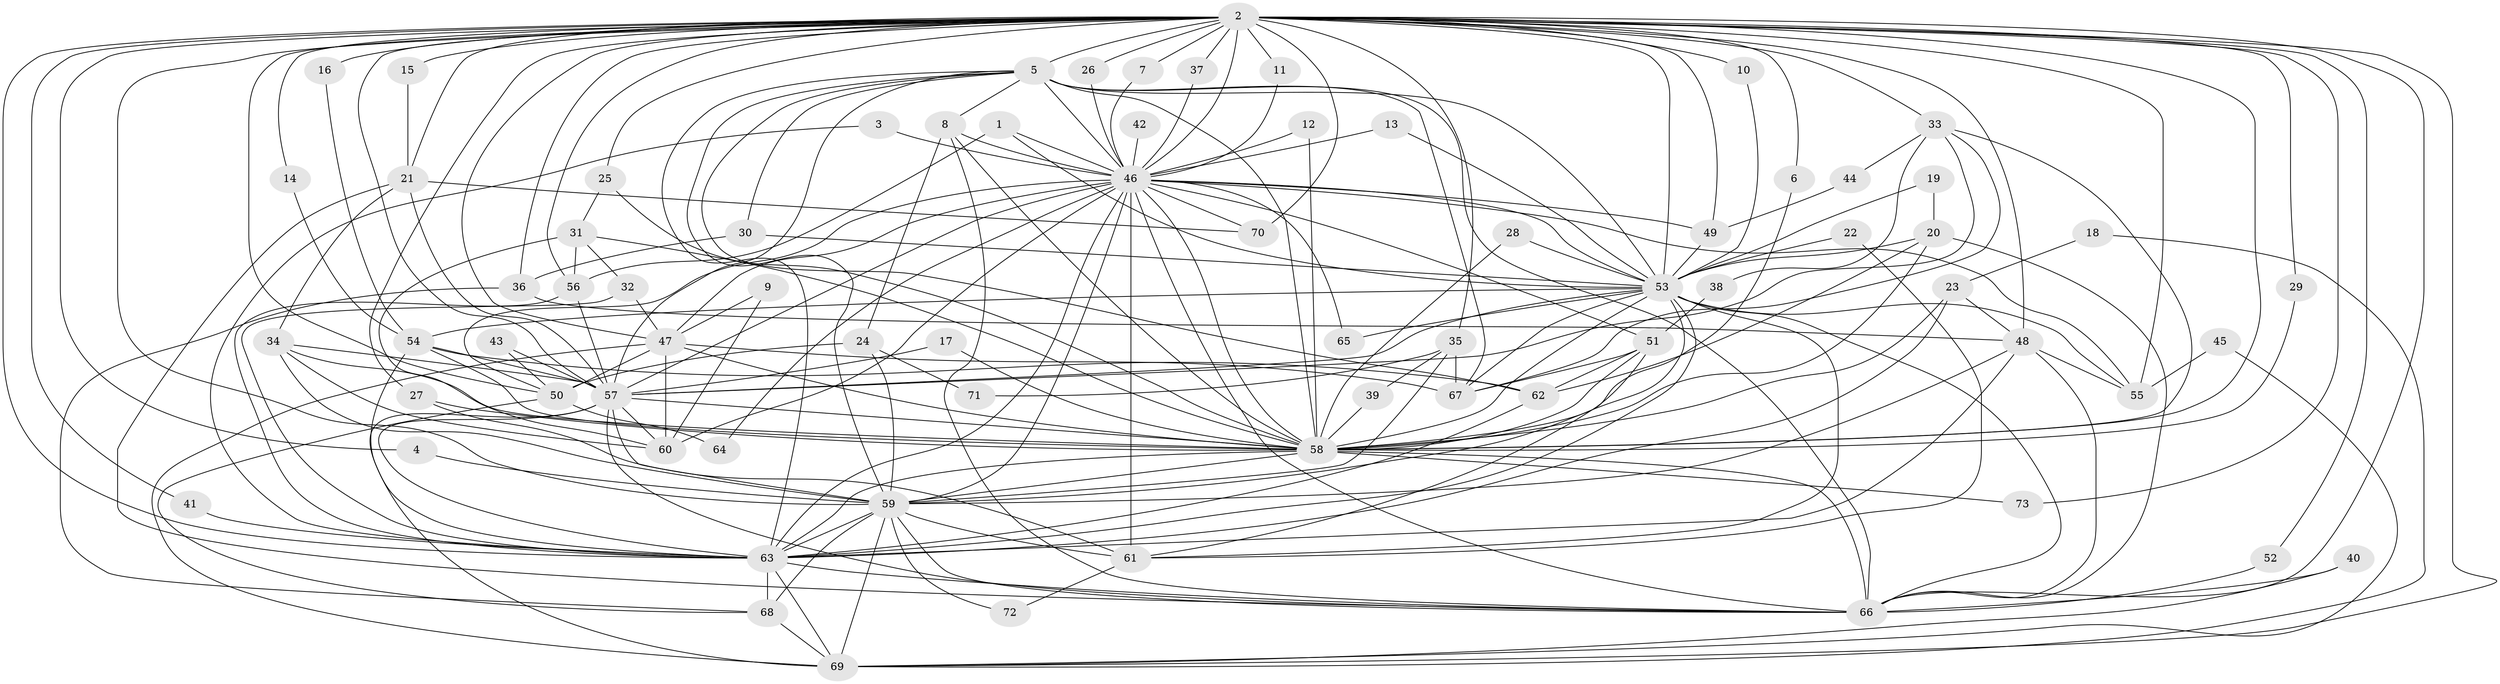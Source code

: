 // original degree distribution, {29: 0.00684931506849315, 24: 0.00684931506849315, 13: 0.00684931506849315, 23: 0.00684931506849315, 25: 0.00684931506849315, 19: 0.0136986301369863, 32: 0.00684931506849315, 35: 0.00684931506849315, 20: 0.00684931506849315, 4: 0.1095890410958904, 3: 0.1232876712328767, 7: 0.0136986301369863, 10: 0.00684931506849315, 8: 0.0136986301369863, 5: 0.06164383561643835, 2: 0.5753424657534246, 6: 0.0273972602739726}
// Generated by graph-tools (version 1.1) at 2025/25/03/09/25 03:25:38]
// undirected, 73 vertices, 206 edges
graph export_dot {
graph [start="1"]
  node [color=gray90,style=filled];
  1;
  2;
  3;
  4;
  5;
  6;
  7;
  8;
  9;
  10;
  11;
  12;
  13;
  14;
  15;
  16;
  17;
  18;
  19;
  20;
  21;
  22;
  23;
  24;
  25;
  26;
  27;
  28;
  29;
  30;
  31;
  32;
  33;
  34;
  35;
  36;
  37;
  38;
  39;
  40;
  41;
  42;
  43;
  44;
  45;
  46;
  47;
  48;
  49;
  50;
  51;
  52;
  53;
  54;
  55;
  56;
  57;
  58;
  59;
  60;
  61;
  62;
  63;
  64;
  65;
  66;
  67;
  68;
  69;
  70;
  71;
  72;
  73;
  1 -- 46 [weight=1.0];
  1 -- 53 [weight=1.0];
  1 -- 56 [weight=1.0];
  2 -- 4 [weight=1.0];
  2 -- 5 [weight=2.0];
  2 -- 6 [weight=1.0];
  2 -- 7 [weight=1.0];
  2 -- 10 [weight=1.0];
  2 -- 11 [weight=1.0];
  2 -- 14 [weight=1.0];
  2 -- 15 [weight=1.0];
  2 -- 16 [weight=1.0];
  2 -- 21 [weight=2.0];
  2 -- 25 [weight=1.0];
  2 -- 26 [weight=2.0];
  2 -- 27 [weight=1.0];
  2 -- 29 [weight=1.0];
  2 -- 33 [weight=1.0];
  2 -- 35 [weight=1.0];
  2 -- 36 [weight=1.0];
  2 -- 37 [weight=1.0];
  2 -- 41 [weight=1.0];
  2 -- 46 [weight=2.0];
  2 -- 47 [weight=1.0];
  2 -- 48 [weight=2.0];
  2 -- 49 [weight=2.0];
  2 -- 50 [weight=1.0];
  2 -- 52 [weight=1.0];
  2 -- 53 [weight=4.0];
  2 -- 55 [weight=2.0];
  2 -- 56 [weight=1.0];
  2 -- 57 [weight=2.0];
  2 -- 58 [weight=4.0];
  2 -- 59 [weight=3.0];
  2 -- 63 [weight=2.0];
  2 -- 66 [weight=2.0];
  2 -- 69 [weight=1.0];
  2 -- 70 [weight=1.0];
  2 -- 73 [weight=1.0];
  3 -- 46 [weight=1.0];
  3 -- 63 [weight=1.0];
  4 -- 59 [weight=1.0];
  5 -- 8 [weight=1.0];
  5 -- 30 [weight=1.0];
  5 -- 46 [weight=1.0];
  5 -- 53 [weight=1.0];
  5 -- 57 [weight=1.0];
  5 -- 58 [weight=1.0];
  5 -- 59 [weight=1.0];
  5 -- 62 [weight=1.0];
  5 -- 63 [weight=1.0];
  5 -- 66 [weight=1.0];
  5 -- 67 [weight=1.0];
  6 -- 58 [weight=1.0];
  7 -- 46 [weight=1.0];
  8 -- 24 [weight=1.0];
  8 -- 46 [weight=1.0];
  8 -- 58 [weight=1.0];
  8 -- 66 [weight=2.0];
  9 -- 47 [weight=1.0];
  9 -- 60 [weight=1.0];
  10 -- 53 [weight=1.0];
  11 -- 46 [weight=1.0];
  12 -- 46 [weight=1.0];
  12 -- 58 [weight=1.0];
  13 -- 46 [weight=1.0];
  13 -- 53 [weight=1.0];
  14 -- 54 [weight=1.0];
  15 -- 21 [weight=1.0];
  16 -- 54 [weight=1.0];
  17 -- 57 [weight=1.0];
  17 -- 58 [weight=1.0];
  18 -- 23 [weight=1.0];
  18 -- 69 [weight=1.0];
  19 -- 20 [weight=1.0];
  19 -- 53 [weight=1.0];
  20 -- 53 [weight=1.0];
  20 -- 58 [weight=1.0];
  20 -- 62 [weight=1.0];
  20 -- 66 [weight=1.0];
  21 -- 34 [weight=1.0];
  21 -- 57 [weight=1.0];
  21 -- 66 [weight=1.0];
  21 -- 70 [weight=1.0];
  22 -- 53 [weight=1.0];
  22 -- 61 [weight=1.0];
  23 -- 48 [weight=1.0];
  23 -- 58 [weight=1.0];
  23 -- 63 [weight=1.0];
  24 -- 50 [weight=1.0];
  24 -- 59 [weight=1.0];
  24 -- 71 [weight=1.0];
  25 -- 31 [weight=1.0];
  25 -- 58 [weight=1.0];
  26 -- 46 [weight=2.0];
  27 -- 58 [weight=1.0];
  27 -- 61 [weight=1.0];
  28 -- 53 [weight=1.0];
  28 -- 58 [weight=1.0];
  29 -- 58 [weight=1.0];
  30 -- 36 [weight=1.0];
  30 -- 53 [weight=1.0];
  31 -- 32 [weight=1.0];
  31 -- 56 [weight=1.0];
  31 -- 58 [weight=1.0];
  31 -- 60 [weight=1.0];
  32 -- 47 [weight=2.0];
  32 -- 63 [weight=1.0];
  33 -- 38 [weight=1.0];
  33 -- 44 [weight=1.0];
  33 -- 57 [weight=1.0];
  33 -- 58 [weight=1.0];
  33 -- 67 [weight=1.0];
  34 -- 57 [weight=1.0];
  34 -- 58 [weight=1.0];
  34 -- 59 [weight=1.0];
  34 -- 60 [weight=1.0];
  35 -- 39 [weight=1.0];
  35 -- 59 [weight=1.0];
  35 -- 67 [weight=1.0];
  35 -- 71 [weight=1.0];
  36 -- 48 [weight=1.0];
  36 -- 68 [weight=1.0];
  37 -- 46 [weight=1.0];
  38 -- 51 [weight=1.0];
  39 -- 58 [weight=1.0];
  40 -- 66 [weight=1.0];
  40 -- 69 [weight=1.0];
  41 -- 63 [weight=1.0];
  42 -- 46 [weight=1.0];
  43 -- 50 [weight=1.0];
  43 -- 57 [weight=1.0];
  44 -- 49 [weight=1.0];
  45 -- 55 [weight=1.0];
  45 -- 69 [weight=1.0];
  46 -- 47 [weight=1.0];
  46 -- 49 [weight=1.0];
  46 -- 50 [weight=1.0];
  46 -- 51 [weight=1.0];
  46 -- 53 [weight=1.0];
  46 -- 55 [weight=1.0];
  46 -- 57 [weight=1.0];
  46 -- 58 [weight=1.0];
  46 -- 59 [weight=1.0];
  46 -- 60 [weight=2.0];
  46 -- 61 [weight=3.0];
  46 -- 63 [weight=2.0];
  46 -- 64 [weight=1.0];
  46 -- 65 [weight=1.0];
  46 -- 66 [weight=1.0];
  46 -- 70 [weight=1.0];
  47 -- 50 [weight=2.0];
  47 -- 58 [weight=2.0];
  47 -- 60 [weight=1.0];
  47 -- 67 [weight=1.0];
  47 -- 69 [weight=1.0];
  48 -- 55 [weight=1.0];
  48 -- 59 [weight=1.0];
  48 -- 63 [weight=1.0];
  48 -- 66 [weight=1.0];
  49 -- 53 [weight=1.0];
  50 -- 64 [weight=1.0];
  50 -- 68 [weight=1.0];
  51 -- 58 [weight=1.0];
  51 -- 61 [weight=1.0];
  51 -- 62 [weight=1.0];
  51 -- 67 [weight=1.0];
  52 -- 66 [weight=2.0];
  53 -- 54 [weight=1.0];
  53 -- 55 [weight=1.0];
  53 -- 57 [weight=2.0];
  53 -- 58 [weight=1.0];
  53 -- 59 [weight=2.0];
  53 -- 61 [weight=1.0];
  53 -- 63 [weight=1.0];
  53 -- 65 [weight=1.0];
  53 -- 66 [weight=1.0];
  53 -- 67 [weight=1.0];
  54 -- 57 [weight=1.0];
  54 -- 58 [weight=1.0];
  54 -- 62 [weight=1.0];
  54 -- 63 [weight=1.0];
  56 -- 57 [weight=1.0];
  56 -- 63 [weight=1.0];
  57 -- 58 [weight=1.0];
  57 -- 59 [weight=1.0];
  57 -- 60 [weight=1.0];
  57 -- 63 [weight=2.0];
  57 -- 66 [weight=1.0];
  57 -- 69 [weight=1.0];
  58 -- 59 [weight=1.0];
  58 -- 63 [weight=2.0];
  58 -- 66 [weight=2.0];
  58 -- 73 [weight=1.0];
  59 -- 61 [weight=1.0];
  59 -- 63 [weight=1.0];
  59 -- 66 [weight=2.0];
  59 -- 68 [weight=1.0];
  59 -- 69 [weight=2.0];
  59 -- 72 [weight=1.0];
  61 -- 72 [weight=1.0];
  62 -- 63 [weight=1.0];
  63 -- 66 [weight=1.0];
  63 -- 68 [weight=1.0];
  63 -- 69 [weight=1.0];
  68 -- 69 [weight=1.0];
}
